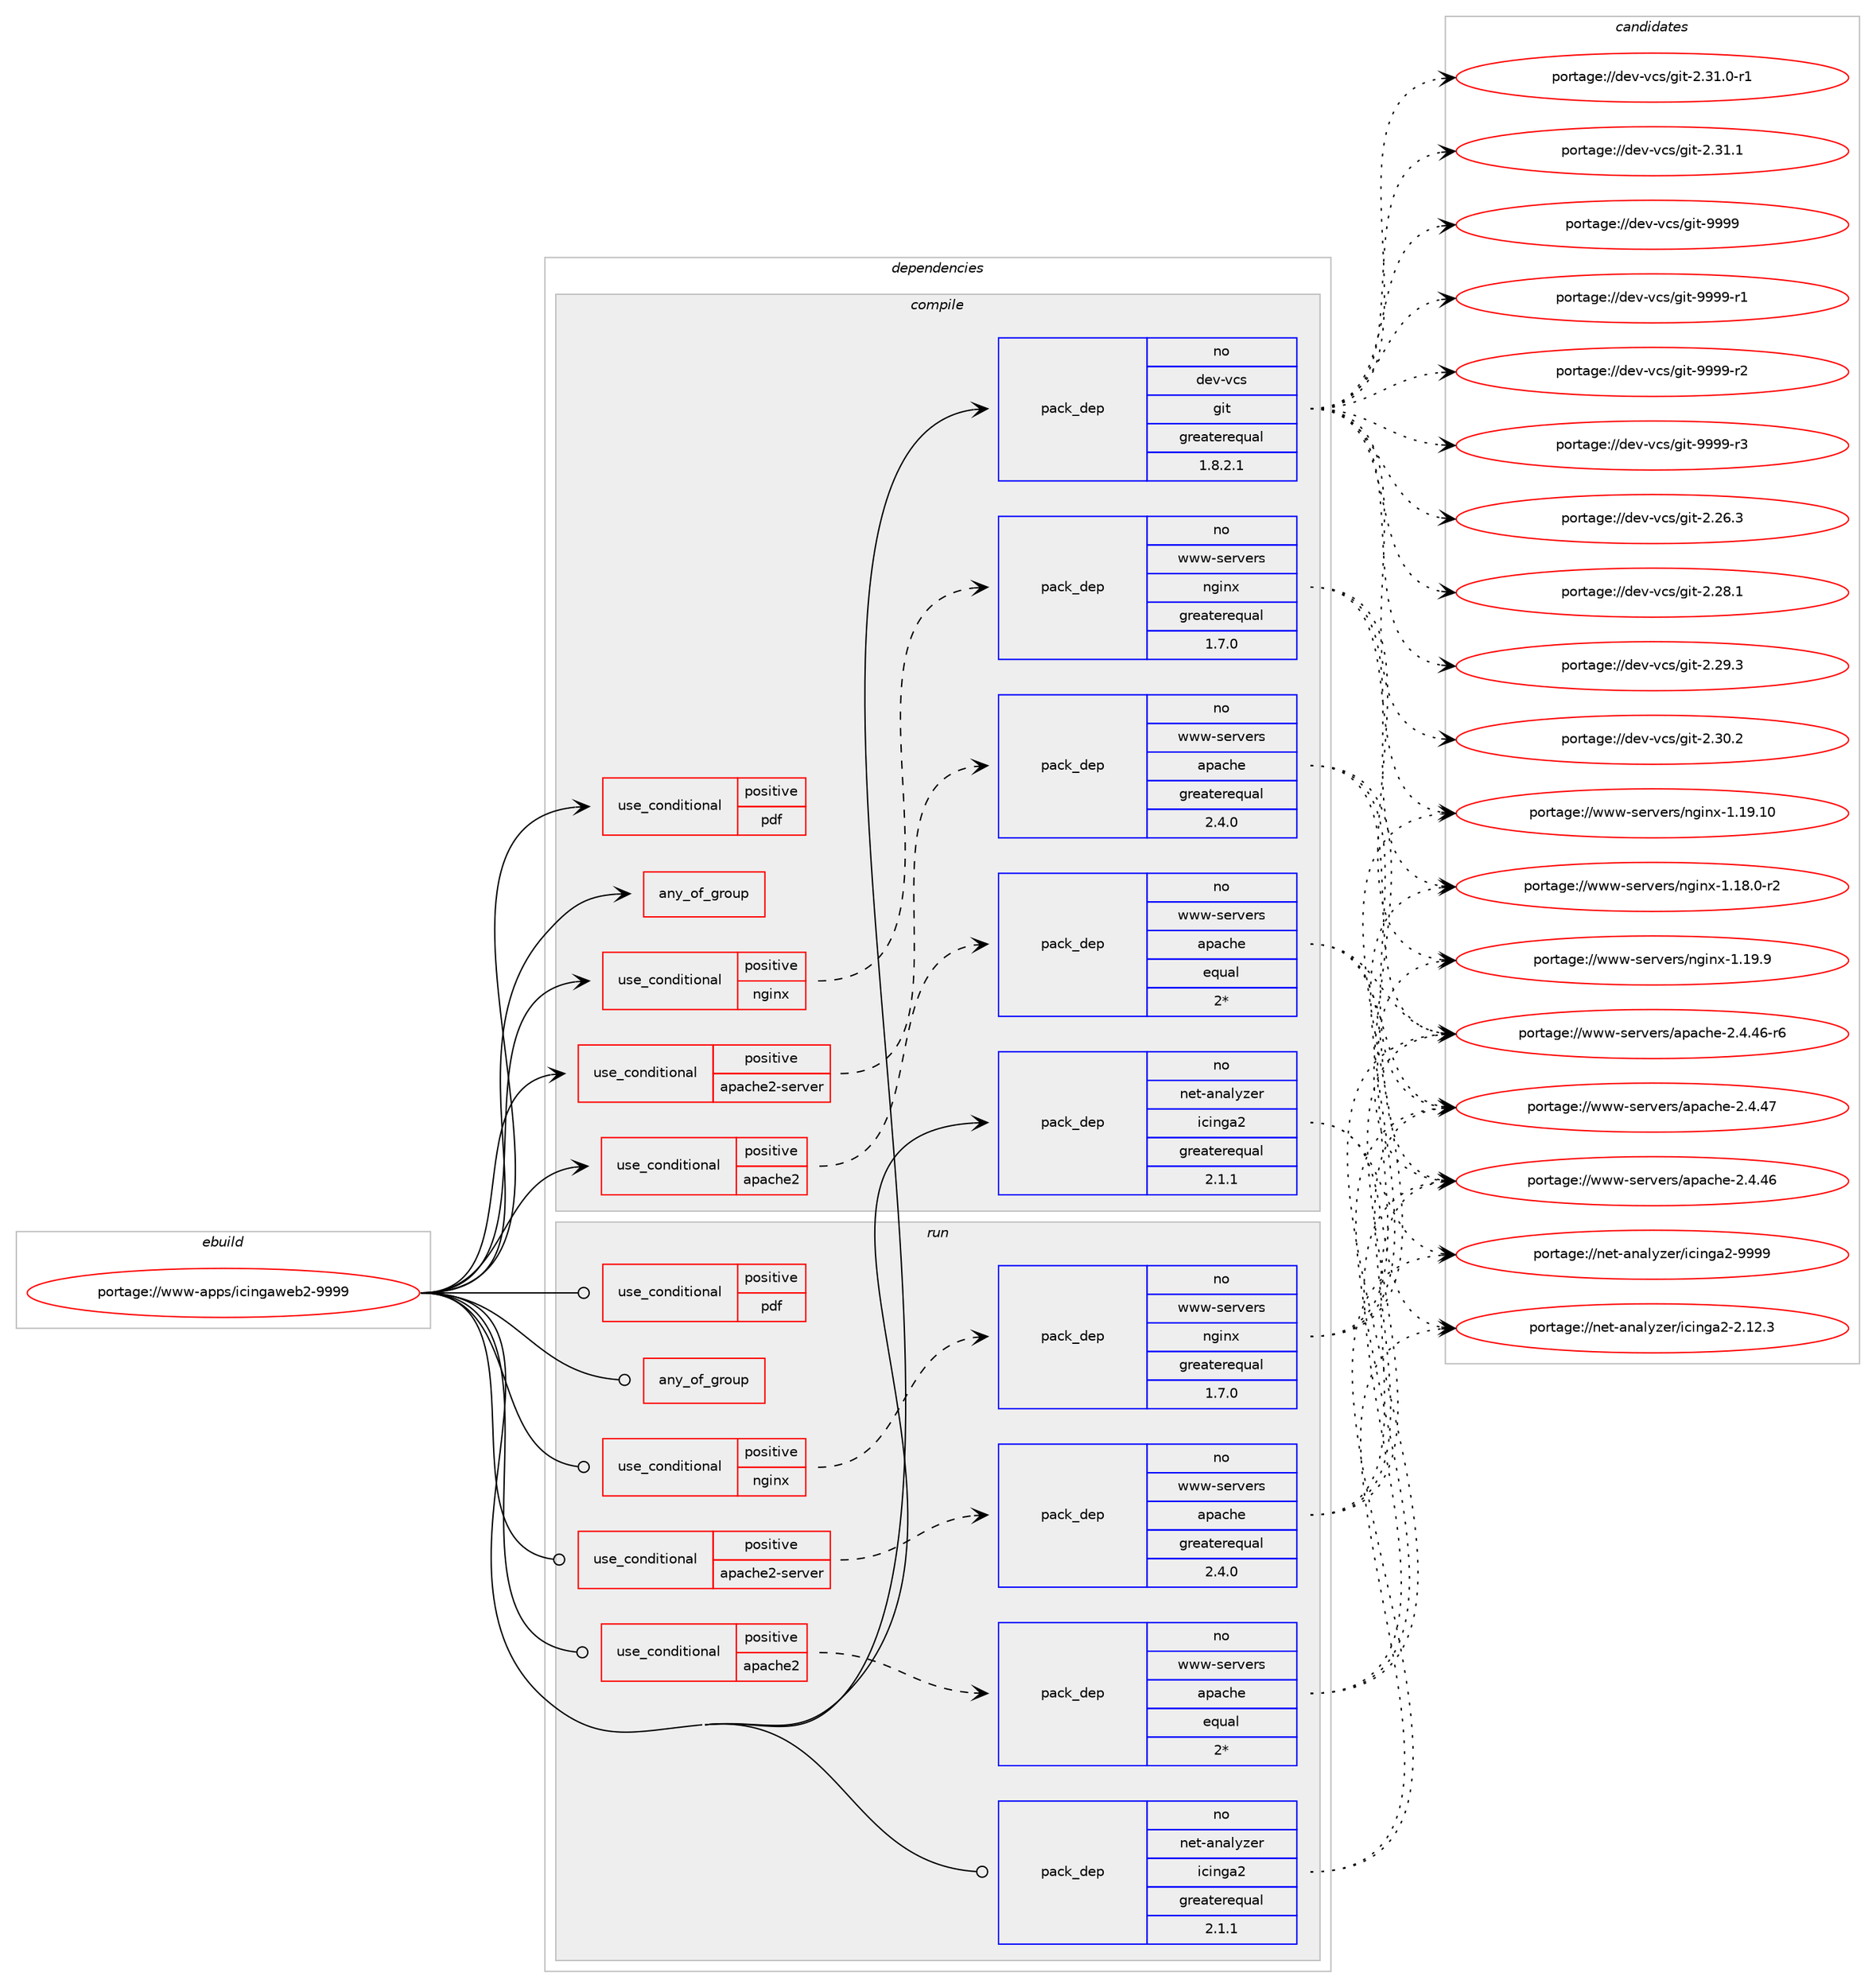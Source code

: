 digraph prolog {

# *************
# Graph options
# *************

newrank=true;
concentrate=true;
compound=true;
graph [rankdir=LR,fontname=Helvetica,fontsize=10,ranksep=1.5];#, ranksep=2.5, nodesep=0.2];
edge  [arrowhead=vee];
node  [fontname=Helvetica,fontsize=10];

# **********
# The ebuild
# **********

subgraph cluster_leftcol {
color=gray;
rank=same;
label=<<i>ebuild</i>>;
id [label="portage://www-apps/icingaweb2-9999", color=red, width=4, href="../www-apps/icingaweb2-9999.svg"];
}

# ****************
# The dependencies
# ****************

subgraph cluster_midcol {
color=gray;
label=<<i>dependencies</i>>;
subgraph cluster_compile {
fillcolor="#eeeeee";
style=filled;
label=<<i>compile</i>>;
subgraph any31 {
dependency671 [label=<<TABLE BORDER="0" CELLBORDER="1" CELLSPACING="0" CELLPADDING="4"><TR><TD CELLPADDING="10">any_of_group</TD></TR></TABLE>>, shape=none, color=red];# *** BEGIN UNKNOWN DEPENDENCY TYPE (TODO) ***
# dependency671 -> package_dependency(portage://www-apps/icingaweb2-9999,install,no,dev-lang,php,none,[,,],[slot(5.6)],[use(optenable(apache2),none),use(enable(cli),none),use(optenable(fpm),none),use(enable(gd),none),use(enable(json),none),use(enable(intl),none),use(optenable(ldap),none),use(optenable(mysql),none),use(enable(nls),none),use(enable(pdo),none),use(optenable(postgres),none),use(enable(sockets),none),use(enable(ssl),none),use(enable(xslt),none),use(enable(xml),none)])
# *** END UNKNOWN DEPENDENCY TYPE (TODO) ***

# *** BEGIN UNKNOWN DEPENDENCY TYPE (TODO) ***
# dependency671 -> package_dependency(portage://www-apps/icingaweb2-9999,install,no,dev-lang,php,none,[,,],[slot(7.1)],[use(optenable(apache2),none),use(enable(cli),none),use(optenable(fpm),none),use(enable(gd),none),use(enable(json),none),use(enable(intl),none),use(optenable(ldap),none),use(optenable(mysql),none),use(enable(nls),none),use(enable(pdo),none),use(optenable(postgres),none),use(enable(sockets),none),use(enable(ssl),none),use(enable(xslt),none),use(enable(xml),none)])
# *** END UNKNOWN DEPENDENCY TYPE (TODO) ***

# *** BEGIN UNKNOWN DEPENDENCY TYPE (TODO) ***
# dependency671 -> package_dependency(portage://www-apps/icingaweb2-9999,install,no,dev-lang,php,none,[,,],[slot(7.2)],[use(optenable(apache2),none),use(enable(cli),none),use(optenable(fpm),none),use(enable(gd),none),use(enable(json),none),use(enable(intl),none),use(optenable(ldap),none),use(optenable(mysql),none),use(enable(nls),none),use(enable(pdo),none),use(optenable(postgres),none),use(enable(sockets),none),use(enable(ssl),none),use(enable(xslt),none),use(enable(xml),none)])
# *** END UNKNOWN DEPENDENCY TYPE (TODO) ***

# *** BEGIN UNKNOWN DEPENDENCY TYPE (TODO) ***
# dependency671 -> package_dependency(portage://www-apps/icingaweb2-9999,install,no,dev-lang,php,none,[,,],[slot(7.3)],[use(optenable(apache2),none),use(enable(cli),none),use(optenable(fpm),none),use(enable(gd),none),use(enable(json),none),use(enable(intl),none),use(optenable(ldap),none),use(optenable(mysql),none),use(enable(nls),none),use(enable(pdo),none),use(optenable(postgres),none),use(enable(sockets),none),use(enable(ssl),none),use(enable(xslt),none),use(enable(xml),none)])
# *** END UNKNOWN DEPENDENCY TYPE (TODO) ***

}
id:e -> dependency671:w [weight=20,style="solid",arrowhead="vee"];
subgraph cond320 {
dependency672 [label=<<TABLE BORDER="0" CELLBORDER="1" CELLSPACING="0" CELLPADDING="4"><TR><TD ROWSPAN="3" CELLPADDING="10">use_conditional</TD></TR><TR><TD>positive</TD></TR><TR><TD>apache2</TD></TR></TABLE>>, shape=none, color=red];
subgraph pack322 {
dependency673 [label=<<TABLE BORDER="0" CELLBORDER="1" CELLSPACING="0" CELLPADDING="4" WIDTH="220"><TR><TD ROWSPAN="6" CELLPADDING="30">pack_dep</TD></TR><TR><TD WIDTH="110">no</TD></TR><TR><TD>www-servers</TD></TR><TR><TD>apache</TD></TR><TR><TD>equal</TD></TR><TR><TD>2*</TD></TR></TABLE>>, shape=none, color=blue];
}
dependency672:e -> dependency673:w [weight=20,style="dashed",arrowhead="vee"];
}
id:e -> dependency672:w [weight=20,style="solid",arrowhead="vee"];
subgraph cond321 {
dependency674 [label=<<TABLE BORDER="0" CELLBORDER="1" CELLSPACING="0" CELLPADDING="4"><TR><TD ROWSPAN="3" CELLPADDING="10">use_conditional</TD></TR><TR><TD>positive</TD></TR><TR><TD>apache2-server</TD></TR></TABLE>>, shape=none, color=red];
subgraph pack323 {
dependency675 [label=<<TABLE BORDER="0" CELLBORDER="1" CELLSPACING="0" CELLPADDING="4" WIDTH="220"><TR><TD ROWSPAN="6" CELLPADDING="30">pack_dep</TD></TR><TR><TD WIDTH="110">no</TD></TR><TR><TD>www-servers</TD></TR><TR><TD>apache</TD></TR><TR><TD>greaterequal</TD></TR><TR><TD>2.4.0</TD></TR></TABLE>>, shape=none, color=blue];
}
dependency674:e -> dependency675:w [weight=20,style="dashed",arrowhead="vee"];
}
id:e -> dependency674:w [weight=20,style="solid",arrowhead="vee"];
subgraph cond322 {
dependency676 [label=<<TABLE BORDER="0" CELLBORDER="1" CELLSPACING="0" CELLPADDING="4"><TR><TD ROWSPAN="3" CELLPADDING="10">use_conditional</TD></TR><TR><TD>positive</TD></TR><TR><TD>nginx</TD></TR></TABLE>>, shape=none, color=red];
subgraph pack324 {
dependency677 [label=<<TABLE BORDER="0" CELLBORDER="1" CELLSPACING="0" CELLPADDING="4" WIDTH="220"><TR><TD ROWSPAN="6" CELLPADDING="30">pack_dep</TD></TR><TR><TD WIDTH="110">no</TD></TR><TR><TD>www-servers</TD></TR><TR><TD>nginx</TD></TR><TR><TD>greaterequal</TD></TR><TR><TD>1.7.0</TD></TR></TABLE>>, shape=none, color=blue];
}
dependency676:e -> dependency677:w [weight=20,style="dashed",arrowhead="vee"];
}
id:e -> dependency676:w [weight=20,style="solid",arrowhead="vee"];
subgraph cond323 {
dependency678 [label=<<TABLE BORDER="0" CELLBORDER="1" CELLSPACING="0" CELLPADDING="4"><TR><TD ROWSPAN="3" CELLPADDING="10">use_conditional</TD></TR><TR><TD>positive</TD></TR><TR><TD>pdf</TD></TR></TABLE>>, shape=none, color=red];
# *** BEGIN UNKNOWN DEPENDENCY TYPE (TODO) ***
# dependency678 -> package_dependency(portage://www-apps/icingaweb2-9999,install,no,media-gfx,imagemagick,none,[,,],[],[use(enable(png),none)])
# *** END UNKNOWN DEPENDENCY TYPE (TODO) ***

}
id:e -> dependency678:w [weight=20,style="solid",arrowhead="vee"];
# *** BEGIN UNKNOWN DEPENDENCY TYPE (TODO) ***
# id -> package_dependency(portage://www-apps/icingaweb2-9999,install,no,dev-php,pecl-imagick,none,[,,],[],[])
# *** END UNKNOWN DEPENDENCY TYPE (TODO) ***

subgraph pack325 {
dependency679 [label=<<TABLE BORDER="0" CELLBORDER="1" CELLSPACING="0" CELLPADDING="4" WIDTH="220"><TR><TD ROWSPAN="6" CELLPADDING="30">pack_dep</TD></TR><TR><TD WIDTH="110">no</TD></TR><TR><TD>dev-vcs</TD></TR><TR><TD>git</TD></TR><TR><TD>greaterequal</TD></TR><TR><TD>1.8.2.1</TD></TR></TABLE>>, shape=none, color=blue];
}
id:e -> dependency679:w [weight=20,style="solid",arrowhead="vee"];
subgraph pack326 {
dependency680 [label=<<TABLE BORDER="0" CELLBORDER="1" CELLSPACING="0" CELLPADDING="4" WIDTH="220"><TR><TD ROWSPAN="6" CELLPADDING="30">pack_dep</TD></TR><TR><TD WIDTH="110">no</TD></TR><TR><TD>net-analyzer</TD></TR><TR><TD>icinga2</TD></TR><TR><TD>greaterequal</TD></TR><TR><TD>2.1.1</TD></TR></TABLE>>, shape=none, color=blue];
}
id:e -> dependency680:w [weight=20,style="solid",arrowhead="vee"];
}
subgraph cluster_compileandrun {
fillcolor="#eeeeee";
style=filled;
label=<<i>compile and run</i>>;
}
subgraph cluster_run {
fillcolor="#eeeeee";
style=filled;
label=<<i>run</i>>;
subgraph any32 {
dependency681 [label=<<TABLE BORDER="0" CELLBORDER="1" CELLSPACING="0" CELLPADDING="4"><TR><TD CELLPADDING="10">any_of_group</TD></TR></TABLE>>, shape=none, color=red];# *** BEGIN UNKNOWN DEPENDENCY TYPE (TODO) ***
# dependency681 -> package_dependency(portage://www-apps/icingaweb2-9999,run,no,dev-lang,php,none,[,,],[slot(5.6)],[use(optenable(apache2),none),use(enable(cli),none),use(optenable(fpm),none),use(enable(gd),none),use(enable(json),none),use(enable(intl),none),use(optenable(ldap),none),use(optenable(mysql),none),use(enable(nls),none),use(enable(pdo),none),use(optenable(postgres),none),use(enable(sockets),none),use(enable(ssl),none),use(enable(xslt),none),use(enable(xml),none)])
# *** END UNKNOWN DEPENDENCY TYPE (TODO) ***

# *** BEGIN UNKNOWN DEPENDENCY TYPE (TODO) ***
# dependency681 -> package_dependency(portage://www-apps/icingaweb2-9999,run,no,dev-lang,php,none,[,,],[slot(7.1)],[use(optenable(apache2),none),use(enable(cli),none),use(optenable(fpm),none),use(enable(gd),none),use(enable(json),none),use(enable(intl),none),use(optenable(ldap),none),use(optenable(mysql),none),use(enable(nls),none),use(enable(pdo),none),use(optenable(postgres),none),use(enable(sockets),none),use(enable(ssl),none),use(enable(xslt),none),use(enable(xml),none)])
# *** END UNKNOWN DEPENDENCY TYPE (TODO) ***

# *** BEGIN UNKNOWN DEPENDENCY TYPE (TODO) ***
# dependency681 -> package_dependency(portage://www-apps/icingaweb2-9999,run,no,dev-lang,php,none,[,,],[slot(7.2)],[use(optenable(apache2),none),use(enable(cli),none),use(optenable(fpm),none),use(enable(gd),none),use(enable(json),none),use(enable(intl),none),use(optenable(ldap),none),use(optenable(mysql),none),use(enable(nls),none),use(enable(pdo),none),use(optenable(postgres),none),use(enable(sockets),none),use(enable(ssl),none),use(enable(xslt),none),use(enable(xml),none)])
# *** END UNKNOWN DEPENDENCY TYPE (TODO) ***

# *** BEGIN UNKNOWN DEPENDENCY TYPE (TODO) ***
# dependency681 -> package_dependency(portage://www-apps/icingaweb2-9999,run,no,dev-lang,php,none,[,,],[slot(7.3)],[use(optenable(apache2),none),use(enable(cli),none),use(optenable(fpm),none),use(enable(gd),none),use(enable(json),none),use(enable(intl),none),use(optenable(ldap),none),use(optenable(mysql),none),use(enable(nls),none),use(enable(pdo),none),use(optenable(postgres),none),use(enable(sockets),none),use(enable(ssl),none),use(enable(xslt),none),use(enable(xml),none)])
# *** END UNKNOWN DEPENDENCY TYPE (TODO) ***

}
id:e -> dependency681:w [weight=20,style="solid",arrowhead="odot"];
subgraph cond324 {
dependency682 [label=<<TABLE BORDER="0" CELLBORDER="1" CELLSPACING="0" CELLPADDING="4"><TR><TD ROWSPAN="3" CELLPADDING="10">use_conditional</TD></TR><TR><TD>positive</TD></TR><TR><TD>apache2</TD></TR></TABLE>>, shape=none, color=red];
subgraph pack327 {
dependency683 [label=<<TABLE BORDER="0" CELLBORDER="1" CELLSPACING="0" CELLPADDING="4" WIDTH="220"><TR><TD ROWSPAN="6" CELLPADDING="30">pack_dep</TD></TR><TR><TD WIDTH="110">no</TD></TR><TR><TD>www-servers</TD></TR><TR><TD>apache</TD></TR><TR><TD>equal</TD></TR><TR><TD>2*</TD></TR></TABLE>>, shape=none, color=blue];
}
dependency682:e -> dependency683:w [weight=20,style="dashed",arrowhead="vee"];
}
id:e -> dependency682:w [weight=20,style="solid",arrowhead="odot"];
subgraph cond325 {
dependency684 [label=<<TABLE BORDER="0" CELLBORDER="1" CELLSPACING="0" CELLPADDING="4"><TR><TD ROWSPAN="3" CELLPADDING="10">use_conditional</TD></TR><TR><TD>positive</TD></TR><TR><TD>apache2-server</TD></TR></TABLE>>, shape=none, color=red];
subgraph pack328 {
dependency685 [label=<<TABLE BORDER="0" CELLBORDER="1" CELLSPACING="0" CELLPADDING="4" WIDTH="220"><TR><TD ROWSPAN="6" CELLPADDING="30">pack_dep</TD></TR><TR><TD WIDTH="110">no</TD></TR><TR><TD>www-servers</TD></TR><TR><TD>apache</TD></TR><TR><TD>greaterequal</TD></TR><TR><TD>2.4.0</TD></TR></TABLE>>, shape=none, color=blue];
}
dependency684:e -> dependency685:w [weight=20,style="dashed",arrowhead="vee"];
}
id:e -> dependency684:w [weight=20,style="solid",arrowhead="odot"];
subgraph cond326 {
dependency686 [label=<<TABLE BORDER="0" CELLBORDER="1" CELLSPACING="0" CELLPADDING="4"><TR><TD ROWSPAN="3" CELLPADDING="10">use_conditional</TD></TR><TR><TD>positive</TD></TR><TR><TD>nginx</TD></TR></TABLE>>, shape=none, color=red];
subgraph pack329 {
dependency687 [label=<<TABLE BORDER="0" CELLBORDER="1" CELLSPACING="0" CELLPADDING="4" WIDTH="220"><TR><TD ROWSPAN="6" CELLPADDING="30">pack_dep</TD></TR><TR><TD WIDTH="110">no</TD></TR><TR><TD>www-servers</TD></TR><TR><TD>nginx</TD></TR><TR><TD>greaterequal</TD></TR><TR><TD>1.7.0</TD></TR></TABLE>>, shape=none, color=blue];
}
dependency686:e -> dependency687:w [weight=20,style="dashed",arrowhead="vee"];
}
id:e -> dependency686:w [weight=20,style="solid",arrowhead="odot"];
subgraph cond327 {
dependency688 [label=<<TABLE BORDER="0" CELLBORDER="1" CELLSPACING="0" CELLPADDING="4"><TR><TD ROWSPAN="3" CELLPADDING="10">use_conditional</TD></TR><TR><TD>positive</TD></TR><TR><TD>pdf</TD></TR></TABLE>>, shape=none, color=red];
# *** BEGIN UNKNOWN DEPENDENCY TYPE (TODO) ***
# dependency688 -> package_dependency(portage://www-apps/icingaweb2-9999,run,no,media-gfx,imagemagick,none,[,,],[],[use(enable(png),none)])
# *** END UNKNOWN DEPENDENCY TYPE (TODO) ***

}
id:e -> dependency688:w [weight=20,style="solid",arrowhead="odot"];
# *** BEGIN UNKNOWN DEPENDENCY TYPE (TODO) ***
# id -> package_dependency(portage://www-apps/icingaweb2-9999,run,no,dev-php,pecl-imagick,none,[,,],[],[])
# *** END UNKNOWN DEPENDENCY TYPE (TODO) ***

subgraph pack330 {
dependency689 [label=<<TABLE BORDER="0" CELLBORDER="1" CELLSPACING="0" CELLPADDING="4" WIDTH="220"><TR><TD ROWSPAN="6" CELLPADDING="30">pack_dep</TD></TR><TR><TD WIDTH="110">no</TD></TR><TR><TD>net-analyzer</TD></TR><TR><TD>icinga2</TD></TR><TR><TD>greaterequal</TD></TR><TR><TD>2.1.1</TD></TR></TABLE>>, shape=none, color=blue];
}
id:e -> dependency689:w [weight=20,style="solid",arrowhead="odot"];
}
}

# **************
# The candidates
# **************

subgraph cluster_choices {
rank=same;
color=gray;
label=<<i>candidates</i>>;

subgraph choice322 {
color=black;
nodesep=1;
choice119119119451151011141181011141154797112979910410145504652465254 [label="portage://www-servers/apache-2.4.46", color=red, width=4,href="../www-servers/apache-2.4.46.svg"];
choice1191191194511510111411810111411547971129799104101455046524652544511454 [label="portage://www-servers/apache-2.4.46-r6", color=red, width=4,href="../www-servers/apache-2.4.46-r6.svg"];
choice119119119451151011141181011141154797112979910410145504652465255 [label="portage://www-servers/apache-2.4.47", color=red, width=4,href="../www-servers/apache-2.4.47.svg"];
dependency673:e -> choice119119119451151011141181011141154797112979910410145504652465254:w [style=dotted,weight="100"];
dependency673:e -> choice1191191194511510111411810111411547971129799104101455046524652544511454:w [style=dotted,weight="100"];
dependency673:e -> choice119119119451151011141181011141154797112979910410145504652465255:w [style=dotted,weight="100"];
}
subgraph choice323 {
color=black;
nodesep=1;
choice119119119451151011141181011141154797112979910410145504652465254 [label="portage://www-servers/apache-2.4.46", color=red, width=4,href="../www-servers/apache-2.4.46.svg"];
choice1191191194511510111411810111411547971129799104101455046524652544511454 [label="portage://www-servers/apache-2.4.46-r6", color=red, width=4,href="../www-servers/apache-2.4.46-r6.svg"];
choice119119119451151011141181011141154797112979910410145504652465255 [label="portage://www-servers/apache-2.4.47", color=red, width=4,href="../www-servers/apache-2.4.47.svg"];
dependency675:e -> choice119119119451151011141181011141154797112979910410145504652465254:w [style=dotted,weight="100"];
dependency675:e -> choice1191191194511510111411810111411547971129799104101455046524652544511454:w [style=dotted,weight="100"];
dependency675:e -> choice119119119451151011141181011141154797112979910410145504652465255:w [style=dotted,weight="100"];
}
subgraph choice324 {
color=black;
nodesep=1;
choice1191191194511510111411810111411547110103105110120454946495646484511450 [label="portage://www-servers/nginx-1.18.0-r2", color=red, width=4,href="../www-servers/nginx-1.18.0-r2.svg"];
choice11911911945115101114118101114115471101031051101204549464957464948 [label="portage://www-servers/nginx-1.19.10", color=red, width=4,href="../www-servers/nginx-1.19.10.svg"];
choice119119119451151011141181011141154711010310511012045494649574657 [label="portage://www-servers/nginx-1.19.9", color=red, width=4,href="../www-servers/nginx-1.19.9.svg"];
dependency677:e -> choice1191191194511510111411810111411547110103105110120454946495646484511450:w [style=dotted,weight="100"];
dependency677:e -> choice11911911945115101114118101114115471101031051101204549464957464948:w [style=dotted,weight="100"];
dependency677:e -> choice119119119451151011141181011141154711010310511012045494649574657:w [style=dotted,weight="100"];
}
subgraph choice325 {
color=black;
nodesep=1;
choice10010111845118991154710310511645504650544651 [label="portage://dev-vcs/git-2.26.3", color=red, width=4,href="../dev-vcs/git-2.26.3.svg"];
choice10010111845118991154710310511645504650564649 [label="portage://dev-vcs/git-2.28.1", color=red, width=4,href="../dev-vcs/git-2.28.1.svg"];
choice10010111845118991154710310511645504650574651 [label="portage://dev-vcs/git-2.29.3", color=red, width=4,href="../dev-vcs/git-2.29.3.svg"];
choice10010111845118991154710310511645504651484650 [label="portage://dev-vcs/git-2.30.2", color=red, width=4,href="../dev-vcs/git-2.30.2.svg"];
choice100101118451189911547103105116455046514946484511449 [label="portage://dev-vcs/git-2.31.0-r1", color=red, width=4,href="../dev-vcs/git-2.31.0-r1.svg"];
choice10010111845118991154710310511645504651494649 [label="portage://dev-vcs/git-2.31.1", color=red, width=4,href="../dev-vcs/git-2.31.1.svg"];
choice1001011184511899115471031051164557575757 [label="portage://dev-vcs/git-9999", color=red, width=4,href="../dev-vcs/git-9999.svg"];
choice10010111845118991154710310511645575757574511449 [label="portage://dev-vcs/git-9999-r1", color=red, width=4,href="../dev-vcs/git-9999-r1.svg"];
choice10010111845118991154710310511645575757574511450 [label="portage://dev-vcs/git-9999-r2", color=red, width=4,href="../dev-vcs/git-9999-r2.svg"];
choice10010111845118991154710310511645575757574511451 [label="portage://dev-vcs/git-9999-r3", color=red, width=4,href="../dev-vcs/git-9999-r3.svg"];
dependency679:e -> choice10010111845118991154710310511645504650544651:w [style=dotted,weight="100"];
dependency679:e -> choice10010111845118991154710310511645504650564649:w [style=dotted,weight="100"];
dependency679:e -> choice10010111845118991154710310511645504650574651:w [style=dotted,weight="100"];
dependency679:e -> choice10010111845118991154710310511645504651484650:w [style=dotted,weight="100"];
dependency679:e -> choice100101118451189911547103105116455046514946484511449:w [style=dotted,weight="100"];
dependency679:e -> choice10010111845118991154710310511645504651494649:w [style=dotted,weight="100"];
dependency679:e -> choice1001011184511899115471031051164557575757:w [style=dotted,weight="100"];
dependency679:e -> choice10010111845118991154710310511645575757574511449:w [style=dotted,weight="100"];
dependency679:e -> choice10010111845118991154710310511645575757574511450:w [style=dotted,weight="100"];
dependency679:e -> choice10010111845118991154710310511645575757574511451:w [style=dotted,weight="100"];
}
subgraph choice326 {
color=black;
nodesep=1;
choice1101011164597110971081211221011144710599105110103975045504649504651 [label="portage://net-analyzer/icinga2-2.12.3", color=red, width=4,href="../net-analyzer/icinga2-2.12.3.svg"];
choice110101116459711097108121122101114471059910511010397504557575757 [label="portage://net-analyzer/icinga2-9999", color=red, width=4,href="../net-analyzer/icinga2-9999.svg"];
dependency680:e -> choice1101011164597110971081211221011144710599105110103975045504649504651:w [style=dotted,weight="100"];
dependency680:e -> choice110101116459711097108121122101114471059910511010397504557575757:w [style=dotted,weight="100"];
}
subgraph choice327 {
color=black;
nodesep=1;
choice119119119451151011141181011141154797112979910410145504652465254 [label="portage://www-servers/apache-2.4.46", color=red, width=4,href="../www-servers/apache-2.4.46.svg"];
choice1191191194511510111411810111411547971129799104101455046524652544511454 [label="portage://www-servers/apache-2.4.46-r6", color=red, width=4,href="../www-servers/apache-2.4.46-r6.svg"];
choice119119119451151011141181011141154797112979910410145504652465255 [label="portage://www-servers/apache-2.4.47", color=red, width=4,href="../www-servers/apache-2.4.47.svg"];
dependency683:e -> choice119119119451151011141181011141154797112979910410145504652465254:w [style=dotted,weight="100"];
dependency683:e -> choice1191191194511510111411810111411547971129799104101455046524652544511454:w [style=dotted,weight="100"];
dependency683:e -> choice119119119451151011141181011141154797112979910410145504652465255:w [style=dotted,weight="100"];
}
subgraph choice328 {
color=black;
nodesep=1;
choice119119119451151011141181011141154797112979910410145504652465254 [label="portage://www-servers/apache-2.4.46", color=red, width=4,href="../www-servers/apache-2.4.46.svg"];
choice1191191194511510111411810111411547971129799104101455046524652544511454 [label="portage://www-servers/apache-2.4.46-r6", color=red, width=4,href="../www-servers/apache-2.4.46-r6.svg"];
choice119119119451151011141181011141154797112979910410145504652465255 [label="portage://www-servers/apache-2.4.47", color=red, width=4,href="../www-servers/apache-2.4.47.svg"];
dependency685:e -> choice119119119451151011141181011141154797112979910410145504652465254:w [style=dotted,weight="100"];
dependency685:e -> choice1191191194511510111411810111411547971129799104101455046524652544511454:w [style=dotted,weight="100"];
dependency685:e -> choice119119119451151011141181011141154797112979910410145504652465255:w [style=dotted,weight="100"];
}
subgraph choice329 {
color=black;
nodesep=1;
choice1191191194511510111411810111411547110103105110120454946495646484511450 [label="portage://www-servers/nginx-1.18.0-r2", color=red, width=4,href="../www-servers/nginx-1.18.0-r2.svg"];
choice11911911945115101114118101114115471101031051101204549464957464948 [label="portage://www-servers/nginx-1.19.10", color=red, width=4,href="../www-servers/nginx-1.19.10.svg"];
choice119119119451151011141181011141154711010310511012045494649574657 [label="portage://www-servers/nginx-1.19.9", color=red, width=4,href="../www-servers/nginx-1.19.9.svg"];
dependency687:e -> choice1191191194511510111411810111411547110103105110120454946495646484511450:w [style=dotted,weight="100"];
dependency687:e -> choice11911911945115101114118101114115471101031051101204549464957464948:w [style=dotted,weight="100"];
dependency687:e -> choice119119119451151011141181011141154711010310511012045494649574657:w [style=dotted,weight="100"];
}
subgraph choice330 {
color=black;
nodesep=1;
choice1101011164597110971081211221011144710599105110103975045504649504651 [label="portage://net-analyzer/icinga2-2.12.3", color=red, width=4,href="../net-analyzer/icinga2-2.12.3.svg"];
choice110101116459711097108121122101114471059910511010397504557575757 [label="portage://net-analyzer/icinga2-9999", color=red, width=4,href="../net-analyzer/icinga2-9999.svg"];
dependency689:e -> choice1101011164597110971081211221011144710599105110103975045504649504651:w [style=dotted,weight="100"];
dependency689:e -> choice110101116459711097108121122101114471059910511010397504557575757:w [style=dotted,weight="100"];
}
}

}
